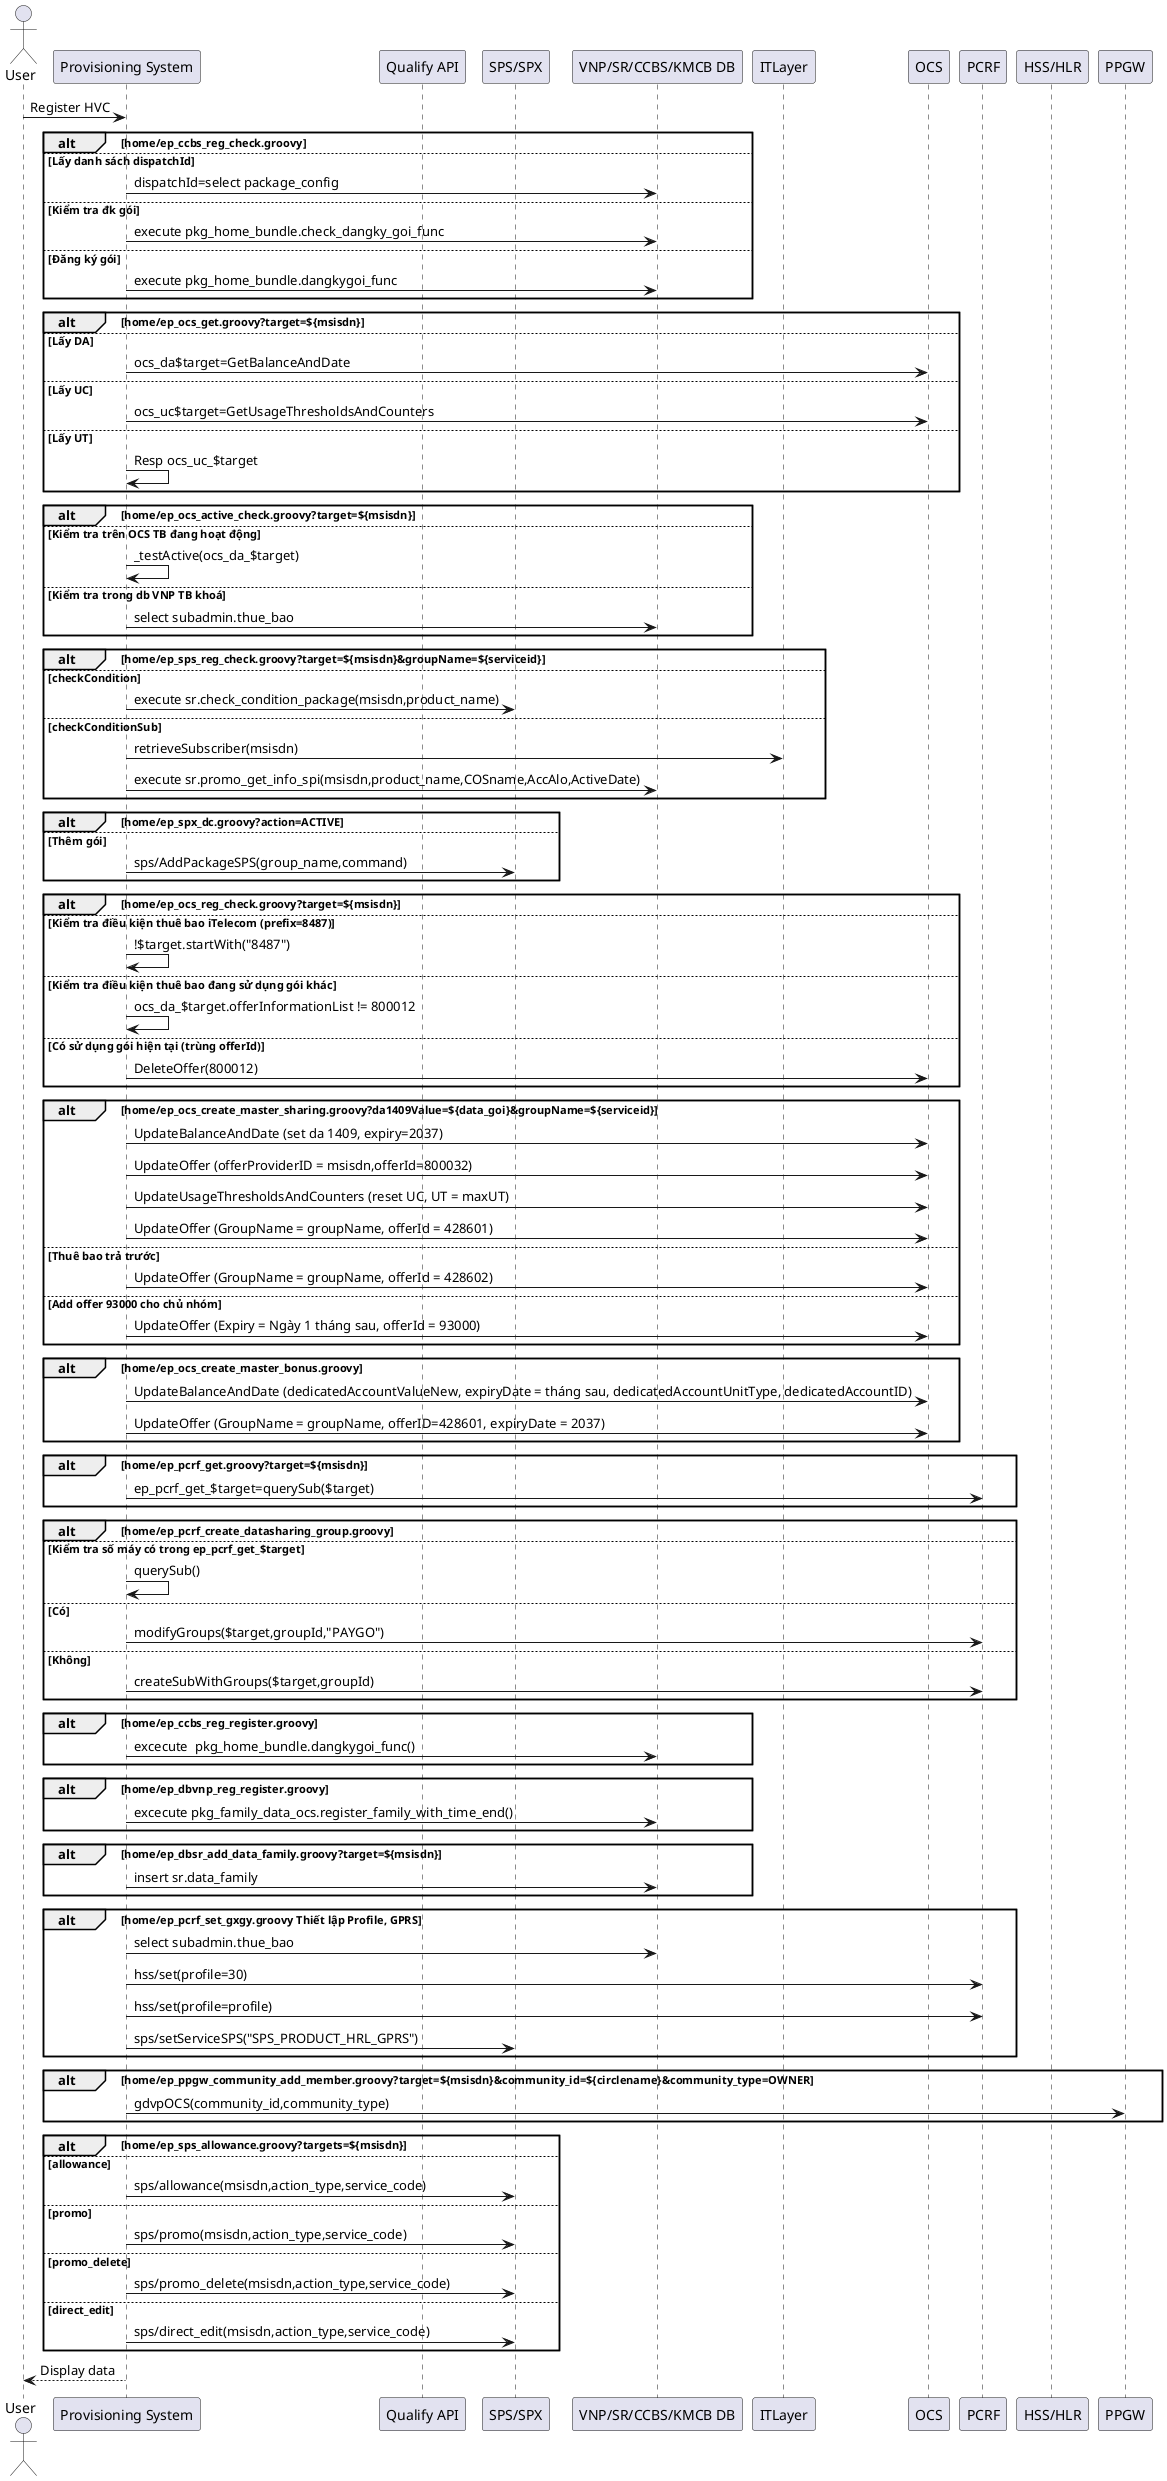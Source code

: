 @startuml
actor User
participant "Provisioning System" as pro
participant "Qualify API" as qAPI

participant "SPS/SPX" as sps
participant "VNP/SR/CCBS/KMCB DB" as db

participant "ITLayer" as itl
participant "OCS" as ocs
participant "PCRF" as pcrf
participant "HSS/HLR" as hss
participant "PPGW" as ppgw

User -> pro: Register HVC
alt home/ep_ccbs_reg_check.groovy
else Lấy danh sách dispatchId
pro -> db: dispatchId=select package_config
else Kiểm tra đk gói
pro -> db: execute pkg_home_bundle.check_dangky_goi_func
else Đăng ký gói
pro -> db: execute pkg_home_bundle.dangkygoi_func
end

alt home/ep_ocs_get.groovy?target=${msisdn}
else Lấy DA
pro -> ocs: ocs_da$target=GetBalanceAndDate
else Lấy UC
pro -> ocs: ocs_uc$target=GetUsageThresholdsAndCounters
else Lấy UT
pro -> pro: Resp ocs_uc_$target
end

alt home/ep_ocs_active_check.groovy?target=${msisdn}
else Kiểm tra trên OCS TB đang hoạt động
pro -> pro: _testActive(ocs_da_$target)
else Kiểm tra trong db VNP TB khoá
pro -> db: select subadmin.thue_bao
end

alt home/ep_sps_reg_check.groovy?target=${msisdn}&groupName=${serviceid}
else checkCondition
pro -> sps: execute sr.check_condition_package(msisdn,product_name)
else checkConditionSub
pro -> itl: retrieveSubscriber(msisdn)
pro -> db: execute sr.promo_get_info_spi(msisdn,product_name,COSname,AccAlo,ActiveDate)
end

alt home/ep_spx_dc.groovy?action=ACTIVE
else Thêm gói
pro -> sps: sps/AddPackageSPS(group_name,command)
end

alt home/ep_ocs_reg_check.groovy?target=${msisdn}
else Kiểm tra điều kiện thuê bao iTelecom (prefix=8487)
pro -> pro: !$target.startWith("8487")
else Kiểm tra điều kiện thuê bao đang sử dụng gói khác
pro -> pro: ocs_da_$target.offerInformationList != 800012
else Có sử dụng gói hiện tại (trùng offerId)
    pro -> ocs: DeleteOffer(800012)
end

alt home/ep_ocs_create_master_sharing.groovy?da1409Value=${data_goi}&groupName=${serviceid}
    pro -> ocs: UpdateBalanceAndDate (set da 1409, expiry=2037)
    pro -> ocs: UpdateOffer (offerProviderID = msisdn,offerId=800032)
    pro -> ocs: UpdateUsageThresholdsAndCounters (reset UC, UT = maxUT)
    pro -> ocs: UpdateOffer (GroupName = groupName, offerId = 428601)
else Thuê bao trả trước
    pro -> ocs: UpdateOffer (GroupName = groupName, offerId = 428602)
else Add offer 93000 cho chủ nhóm
    pro -> ocs: UpdateOffer (Expiry = Ngày 1 tháng sau, offerId = 93000)
end

alt home/ep_ocs_create_master_bonus.groovy
pro -> ocs: UpdateBalanceAndDate (dedicatedAccountValueNew, expiryDate = tháng sau, dedicatedAccountUnitType, dedicatedAccountID)
pro -> ocs: UpdateOffer (GroupName = groupName, offerID=428601, expiryDate = 2037)
end

alt home/ep_pcrf_get.groovy?target=${msisdn}
    pro -> pcrf: ep_pcrf_get_$target=querySub($target)
end
alt home/ep_pcrf_create_datasharing_group.groovy
else Kiểm tra số máy có trong ep_pcrf_get_$target
    pro -> pro: querySub()
else Có
    pro -> pcrf: modifyGroups($target,groupId,"PAYGO")
else Không
    pro -> pcrf: createSubWithGroups($target,groupId)
end


alt home/ep_ccbs_reg_register.groovy
    pro -> db: excecute  pkg_home_bundle.dangkygoi_func()
end

alt home/ep_dbvnp_reg_register.groovy
    pro -> db: excecute pkg_family_data_ocs.register_family_with_time_end()
end

alt home/ep_dbsr_add_data_family.groovy?target=${msisdn}
    pro -> db: insert sr.data_family
end

alt home/ep_pcrf_set_gxgy.groovy Thiết lập Profile, GPRS
    pro -> db: select subadmin.thue_bao
    pro -> pcrf: hss/set(profile=30)
    pro -> pcrf: hss/set(profile=profile)
    pro -> sps: sps/setServiceSPS("SPS_PRODUCT_HRL_GPRS")
end
alt home/ep_ppgw_community_add_member.groovy?target=${msisdn}&community_id=${circlename}&community_type=OWNER
    pro -> ppgw: gdvpOCS(community_id,community_type)
end

alt home/ep_sps_allowance.groovy?targets=${msisdn}
else allowance
    pro -> sps: sps/allowance(msisdn,action_type,service_code)
else promo
    pro -> sps: sps/promo(msisdn,action_type,service_code)
else promo_delete
    pro -> sps: sps/promo_delete(msisdn,action_type,service_code)
else direct_edit
    pro -> sps: sps/direct_edit(msisdn,action_type,service_code)
end

pro --> User: Display data
@enduml
